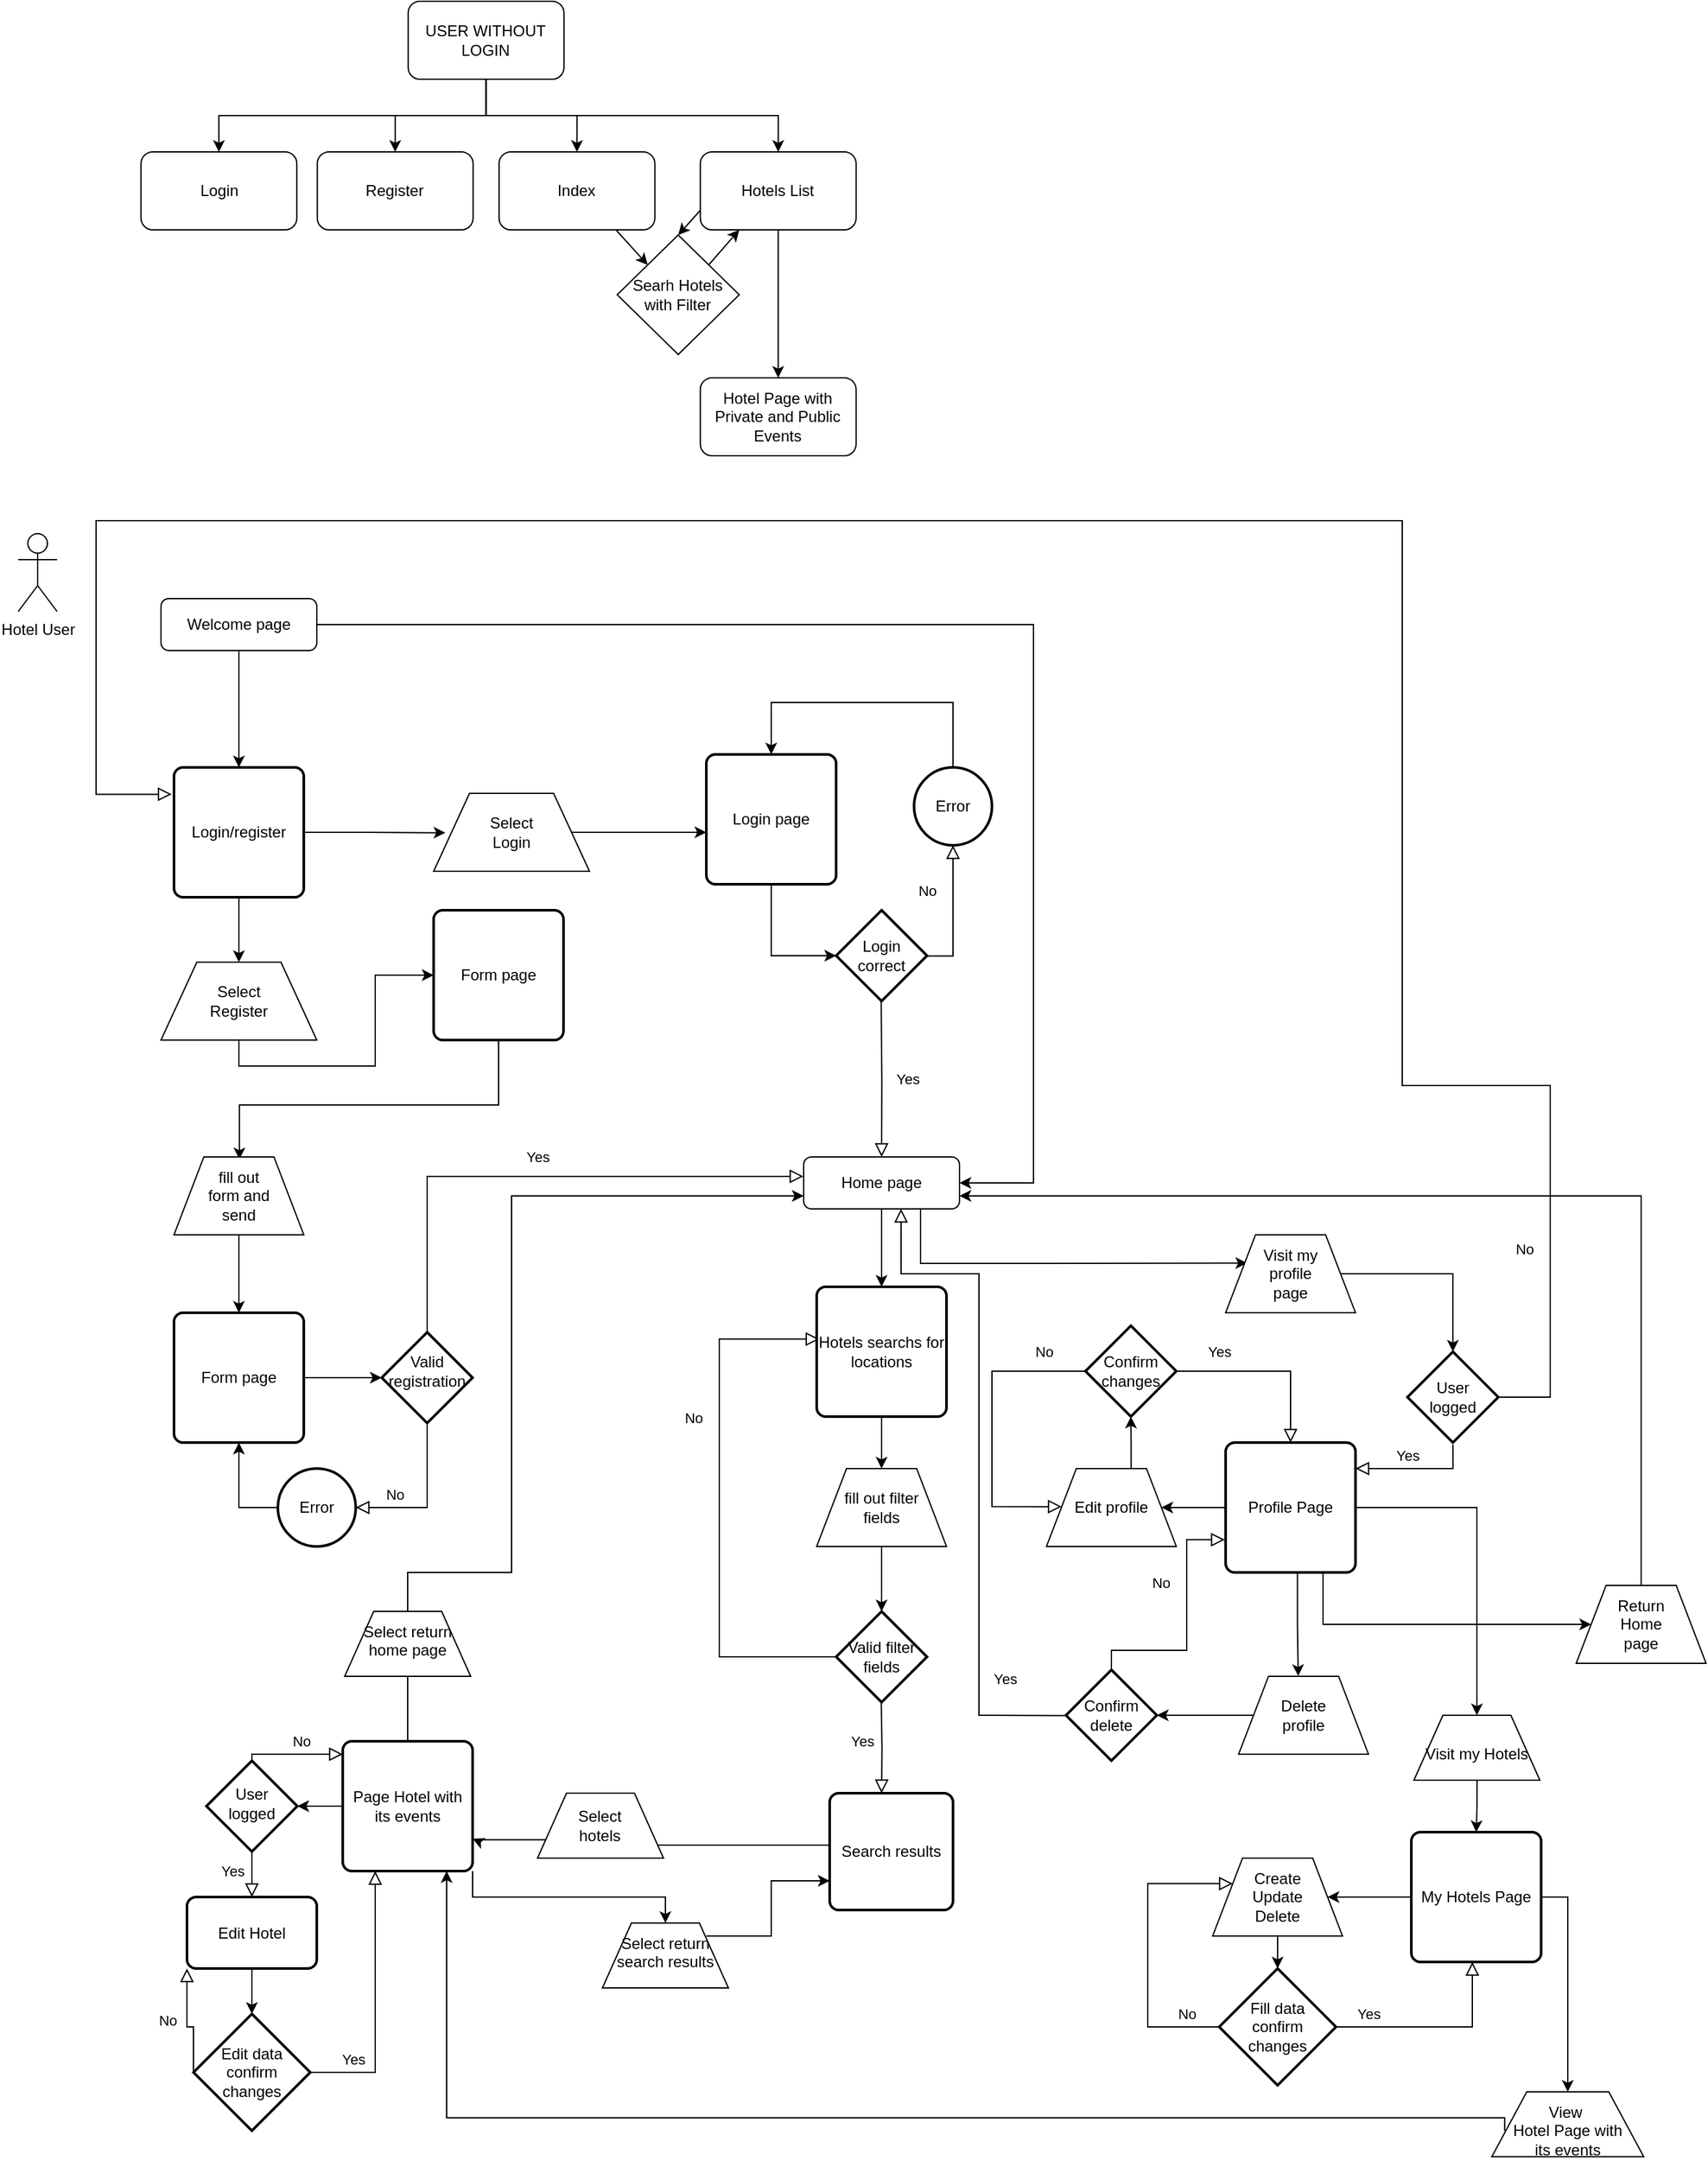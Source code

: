 <mxfile version="22.1.3" type="github">
  <diagram id="C5RBs43oDa-KdzZeNtuy" name="Page-1">
    <mxGraphModel dx="3000" dy="2809" grid="1" gridSize="10" guides="1" tooltips="1" connect="1" arrows="1" fold="1" page="1" pageScale="1" pageWidth="827" pageHeight="1169" math="0" shadow="0">
      <root>
        <mxCell id="WIyWlLk6GJQsqaUBKTNV-0" />
        <mxCell id="WIyWlLk6GJQsqaUBKTNV-1" parent="WIyWlLk6GJQsqaUBKTNV-0" />
        <mxCell id="FIhfvnTf2BQYqZ3gfZuZ-0" value="Hotel User" style="shape=umlActor;verticalLabelPosition=bottom;verticalAlign=top;html=1;outlineConnect=0;" parent="WIyWlLk6GJQsqaUBKTNV-1" vertex="1">
          <mxGeometry x="20" y="10" width="30" height="60" as="geometry" />
        </mxCell>
        <mxCell id="FIhfvnTf2BQYqZ3gfZuZ-1" style="edgeStyle=orthogonalEdgeStyle;rounded=0;orthogonalLoop=1;jettySize=auto;html=1;exitX=0.5;exitY=1;exitDx=0;exitDy=0;" parent="WIyWlLk6GJQsqaUBKTNV-1" source="FIhfvnTf2BQYqZ3gfZuZ-2" target="FIhfvnTf2BQYqZ3gfZuZ-8" edge="1">
          <mxGeometry relative="1" as="geometry" />
        </mxCell>
        <mxCell id="FIhfvnTf2BQYqZ3gfZuZ-2" value="Welcome page" style="rounded=1;whiteSpace=wrap;html=1;fontSize=12;glass=0;strokeWidth=1;shadow=0;" parent="WIyWlLk6GJQsqaUBKTNV-1" vertex="1">
          <mxGeometry x="130" y="60" width="120" height="40" as="geometry" />
        </mxCell>
        <mxCell id="FIhfvnTf2BQYqZ3gfZuZ-3" value="Yes" style="rounded=0;html=1;jettySize=auto;orthogonalLoop=1;fontSize=11;endArrow=block;endFill=0;endSize=8;strokeWidth=1;shadow=0;labelBackgroundColor=none;edgeStyle=orthogonalEdgeStyle;" parent="WIyWlLk6GJQsqaUBKTNV-1" edge="1">
          <mxGeometry x="-0.152" y="-15" relative="1" as="geometry">
            <mxPoint as="offset" />
            <mxPoint x="684.75" y="910" as="sourcePoint" />
            <mxPoint x="685" y="980" as="targetPoint" />
          </mxGeometry>
        </mxCell>
        <mxCell id="FIhfvnTf2BQYqZ3gfZuZ-4" value="No" style="rounded=0;html=1;jettySize=auto;orthogonalLoop=1;fontSize=11;endArrow=block;endFill=0;endSize=8;strokeWidth=1;shadow=0;labelBackgroundColor=none;edgeStyle=orthogonalEdgeStyle;entryX=0.021;entryY=0.403;entryDx=0;entryDy=0;entryPerimeter=0;exitX=0;exitY=0.5;exitDx=0;exitDy=0;exitPerimeter=0;" parent="WIyWlLk6GJQsqaUBKTNV-1" source="FIhfvnTf2BQYqZ3gfZuZ-41" target="FIhfvnTf2BQYqZ3gfZuZ-38" edge="1">
          <mxGeometry x="0.333" y="20" relative="1" as="geometry">
            <mxPoint as="offset" />
            <mxPoint x="650" y="870" as="sourcePoint" />
            <mxPoint x="650" y="980" as="targetPoint" />
            <Array as="points">
              <mxPoint x="560" y="875" />
              <mxPoint x="560" y="630" />
            </Array>
          </mxGeometry>
        </mxCell>
        <mxCell id="FIhfvnTf2BQYqZ3gfZuZ-5" style="edgeStyle=orthogonalEdgeStyle;rounded=0;orthogonalLoop=1;jettySize=auto;html=1;exitX=0.5;exitY=1;exitDx=0;exitDy=0;entryX=0.5;entryY=0;entryDx=0;entryDy=0;" parent="WIyWlLk6GJQsqaUBKTNV-1" source="FIhfvnTf2BQYqZ3gfZuZ-6" target="FIhfvnTf2BQYqZ3gfZuZ-38" edge="1">
          <mxGeometry relative="1" as="geometry" />
        </mxCell>
        <mxCell id="FIhfvnTf2BQYqZ3gfZuZ-73" style="edgeStyle=orthogonalEdgeStyle;rounded=0;orthogonalLoop=1;jettySize=auto;html=1;exitX=0.75;exitY=1;exitDx=0;exitDy=0;entryX=0.834;entryY=0.362;entryDx=0;entryDy=0;entryPerimeter=0;" parent="WIyWlLk6GJQsqaUBKTNV-1" source="FIhfvnTf2BQYqZ3gfZuZ-6" target="FIhfvnTf2BQYqZ3gfZuZ-72" edge="1">
          <mxGeometry relative="1" as="geometry">
            <Array as="points">
              <mxPoint x="715" y="572" />
              <mxPoint x="811" y="572" />
            </Array>
          </mxGeometry>
        </mxCell>
        <mxCell id="FIhfvnTf2BQYqZ3gfZuZ-6" value="Home page" style="rounded=1;whiteSpace=wrap;html=1;fontSize=12;glass=0;strokeWidth=1;shadow=0;" parent="WIyWlLk6GJQsqaUBKTNV-1" vertex="1">
          <mxGeometry x="625" y="490" width="120" height="40" as="geometry" />
        </mxCell>
        <mxCell id="FIhfvnTf2BQYqZ3gfZuZ-7" style="edgeStyle=orthogonalEdgeStyle;rounded=0;orthogonalLoop=1;jettySize=auto;html=1;exitX=0.5;exitY=1;exitDx=0;exitDy=0;entryX=0.5;entryY=1;entryDx=0;entryDy=0;" parent="WIyWlLk6GJQsqaUBKTNV-1" source="FIhfvnTf2BQYqZ3gfZuZ-8" target="FIhfvnTf2BQYqZ3gfZuZ-21" edge="1">
          <mxGeometry relative="1" as="geometry" />
        </mxCell>
        <mxCell id="FIhfvnTf2BQYqZ3gfZuZ-8" value="Login/register" style="rounded=1;whiteSpace=wrap;html=1;absoluteArcSize=1;arcSize=14;strokeWidth=2;" parent="WIyWlLk6GJQsqaUBKTNV-1" vertex="1">
          <mxGeometry x="140" y="190" width="100" height="100" as="geometry" />
        </mxCell>
        <mxCell id="FIhfvnTf2BQYqZ3gfZuZ-9" value="" style="verticalLabelPosition=middle;verticalAlign=middle;html=1;shape=trapezoid;perimeter=trapezoidPerimeter;whiteSpace=wrap;size=0.23;arcSize=10;flipV=1;labelPosition=center;align=center;rotation=-180;" parent="WIyWlLk6GJQsqaUBKTNV-1" vertex="1">
          <mxGeometry x="340" y="210" width="120" height="60" as="geometry" />
        </mxCell>
        <mxCell id="FIhfvnTf2BQYqZ3gfZuZ-10" value="Select Login" style="text;html=1;strokeColor=none;fillColor=none;align=center;verticalAlign=middle;whiteSpace=wrap;rounded=0;" parent="WIyWlLk6GJQsqaUBKTNV-1" vertex="1">
          <mxGeometry x="150" y="345" width="60" height="30" as="geometry" />
        </mxCell>
        <mxCell id="FIhfvnTf2BQYqZ3gfZuZ-11" style="edgeStyle=orthogonalEdgeStyle;rounded=0;orthogonalLoop=1;jettySize=auto;html=1;exitX=1;exitY=0.5;exitDx=0;exitDy=0;entryX=0.925;entryY=0.506;entryDx=0;entryDy=0;entryPerimeter=0;" parent="WIyWlLk6GJQsqaUBKTNV-1" source="FIhfvnTf2BQYqZ3gfZuZ-8" target="FIhfvnTf2BQYqZ3gfZuZ-9" edge="1">
          <mxGeometry relative="1" as="geometry" />
        </mxCell>
        <mxCell id="FIhfvnTf2BQYqZ3gfZuZ-12" style="edgeStyle=orthogonalEdgeStyle;rounded=0;orthogonalLoop=1;jettySize=auto;html=1;exitX=0.5;exitY=1;exitDx=0;exitDy=0;entryX=0;entryY=0.5;entryDx=0;entryDy=0;entryPerimeter=0;" parent="WIyWlLk6GJQsqaUBKTNV-1" source="FIhfvnTf2BQYqZ3gfZuZ-13" target="FIhfvnTf2BQYqZ3gfZuZ-15" edge="1">
          <mxGeometry relative="1" as="geometry">
            <mxPoint x="600.333" y="340" as="targetPoint" />
          </mxGeometry>
        </mxCell>
        <mxCell id="FIhfvnTf2BQYqZ3gfZuZ-13" value="Login page" style="rounded=1;whiteSpace=wrap;html=1;absoluteArcSize=1;arcSize=14;strokeWidth=2;" parent="WIyWlLk6GJQsqaUBKTNV-1" vertex="1">
          <mxGeometry x="550" y="180" width="100" height="100" as="geometry" />
        </mxCell>
        <mxCell id="FIhfvnTf2BQYqZ3gfZuZ-14" style="edgeStyle=orthogonalEdgeStyle;rounded=0;orthogonalLoop=1;jettySize=auto;html=1;exitX=0;exitY=0.5;exitDx=0;exitDy=0;entryX=0;entryY=0.6;entryDx=0;entryDy=0;entryPerimeter=0;" parent="WIyWlLk6GJQsqaUBKTNV-1" source="FIhfvnTf2BQYqZ3gfZuZ-9" target="FIhfvnTf2BQYqZ3gfZuZ-13" edge="1">
          <mxGeometry relative="1" as="geometry">
            <mxPoint x="500" y="240" as="targetPoint" />
          </mxGeometry>
        </mxCell>
        <mxCell id="FIhfvnTf2BQYqZ3gfZuZ-15" value="Login correct" style="strokeWidth=2;html=1;shape=mxgraph.flowchart.decision;whiteSpace=wrap;" parent="WIyWlLk6GJQsqaUBKTNV-1" vertex="1">
          <mxGeometry x="650" y="300" width="70" height="70" as="geometry" />
        </mxCell>
        <mxCell id="FIhfvnTf2BQYqZ3gfZuZ-16" style="edgeStyle=orthogonalEdgeStyle;rounded=0;orthogonalLoop=1;jettySize=auto;html=1;exitX=0.5;exitY=0;exitDx=0;exitDy=0;exitPerimeter=0;entryX=0.5;entryY=0;entryDx=0;entryDy=0;" parent="WIyWlLk6GJQsqaUBKTNV-1" source="FIhfvnTf2BQYqZ3gfZuZ-17" target="FIhfvnTf2BQYqZ3gfZuZ-13" edge="1">
          <mxGeometry relative="1" as="geometry">
            <Array as="points">
              <mxPoint x="740" y="140" />
              <mxPoint x="600" y="140" />
            </Array>
          </mxGeometry>
        </mxCell>
        <mxCell id="FIhfvnTf2BQYqZ3gfZuZ-17" value="Error" style="strokeWidth=2;html=1;shape=mxgraph.flowchart.start_2;whiteSpace=wrap;" parent="WIyWlLk6GJQsqaUBKTNV-1" vertex="1">
          <mxGeometry x="710" y="190" width="60" height="60" as="geometry" />
        </mxCell>
        <mxCell id="FIhfvnTf2BQYqZ3gfZuZ-18" value="Yes" style="rounded=0;html=1;jettySize=auto;orthogonalLoop=1;fontSize=11;endArrow=block;endFill=0;endSize=8;strokeWidth=1;shadow=0;labelBackgroundColor=none;edgeStyle=orthogonalEdgeStyle;" parent="WIyWlLk6GJQsqaUBKTNV-1" target="FIhfvnTf2BQYqZ3gfZuZ-6" edge="1">
          <mxGeometry y="20" relative="1" as="geometry">
            <mxPoint as="offset" />
            <mxPoint x="684.67" y="370" as="sourcePoint" />
            <mxPoint x="684.67" y="510" as="targetPoint" />
          </mxGeometry>
        </mxCell>
        <mxCell id="FIhfvnTf2BQYqZ3gfZuZ-19" value="No" style="rounded=0;html=1;jettySize=auto;orthogonalLoop=1;fontSize=11;endArrow=block;endFill=0;endSize=8;strokeWidth=1;shadow=0;labelBackgroundColor=none;edgeStyle=orthogonalEdgeStyle;entryX=0.5;entryY=1;entryDx=0;entryDy=0;entryPerimeter=0;exitX=0.986;exitY=0.504;exitDx=0;exitDy=0;exitPerimeter=0;" parent="WIyWlLk6GJQsqaUBKTNV-1" source="FIhfvnTf2BQYqZ3gfZuZ-15" target="FIhfvnTf2BQYqZ3gfZuZ-17" edge="1">
          <mxGeometry x="0.333" y="20" relative="1" as="geometry">
            <mxPoint as="offset" />
            <mxPoint x="720" y="340" as="sourcePoint" />
            <mxPoint x="720" y="450" as="targetPoint" />
            <Array as="points">
              <mxPoint x="740" y="335" />
            </Array>
          </mxGeometry>
        </mxCell>
        <mxCell id="FIhfvnTf2BQYqZ3gfZuZ-20" style="edgeStyle=orthogonalEdgeStyle;rounded=0;orthogonalLoop=1;jettySize=auto;html=1;exitX=0.5;exitY=0;exitDx=0;exitDy=0;" parent="WIyWlLk6GJQsqaUBKTNV-1" source="FIhfvnTf2BQYqZ3gfZuZ-21" target="FIhfvnTf2BQYqZ3gfZuZ-25" edge="1">
          <mxGeometry relative="1" as="geometry" />
        </mxCell>
        <mxCell id="FIhfvnTf2BQYqZ3gfZuZ-21" value="" style="verticalLabelPosition=middle;verticalAlign=middle;html=1;shape=trapezoid;perimeter=trapezoidPerimeter;whiteSpace=wrap;size=0.23;arcSize=10;flipV=1;labelPosition=center;align=center;rotation=-180;" parent="WIyWlLk6GJQsqaUBKTNV-1" vertex="1">
          <mxGeometry x="130" y="340" width="120" height="60" as="geometry" />
        </mxCell>
        <mxCell id="FIhfvnTf2BQYqZ3gfZuZ-22" value="Select Login" style="text;html=1;strokeColor=none;fillColor=none;align=center;verticalAlign=middle;whiteSpace=wrap;rounded=0;" parent="WIyWlLk6GJQsqaUBKTNV-1" vertex="1">
          <mxGeometry x="370" y="225" width="60" height="30" as="geometry" />
        </mxCell>
        <mxCell id="FIhfvnTf2BQYqZ3gfZuZ-23" value="Select Register" style="text;html=1;strokeColor=none;fillColor=none;align=center;verticalAlign=middle;whiteSpace=wrap;rounded=0;" parent="WIyWlLk6GJQsqaUBKTNV-1" vertex="1">
          <mxGeometry x="160" y="355" width="60" height="30" as="geometry" />
        </mxCell>
        <mxCell id="FIhfvnTf2BQYqZ3gfZuZ-24" style="edgeStyle=orthogonalEdgeStyle;rounded=0;orthogonalLoop=1;jettySize=auto;html=1;exitX=0.5;exitY=1;exitDx=0;exitDy=0;entryX=0.496;entryY=0.031;entryDx=0;entryDy=0;entryPerimeter=0;" parent="WIyWlLk6GJQsqaUBKTNV-1" source="FIhfvnTf2BQYqZ3gfZuZ-25" target="FIhfvnTf2BQYqZ3gfZuZ-27" edge="1">
          <mxGeometry relative="1" as="geometry">
            <Array as="points">
              <mxPoint x="390" y="450" />
              <mxPoint x="190" y="450" />
            </Array>
          </mxGeometry>
        </mxCell>
        <mxCell id="FIhfvnTf2BQYqZ3gfZuZ-25" value="Form page" style="rounded=1;whiteSpace=wrap;html=1;absoluteArcSize=1;arcSize=14;strokeWidth=2;" parent="WIyWlLk6GJQsqaUBKTNV-1" vertex="1">
          <mxGeometry x="340" y="300" width="100" height="100" as="geometry" />
        </mxCell>
        <mxCell id="FIhfvnTf2BQYqZ3gfZuZ-26" style="edgeStyle=orthogonalEdgeStyle;rounded=0;orthogonalLoop=1;jettySize=auto;html=1;exitX=0.5;exitY=0;exitDx=0;exitDy=0;" parent="WIyWlLk6GJQsqaUBKTNV-1" source="FIhfvnTf2BQYqZ3gfZuZ-27" target="FIhfvnTf2BQYqZ3gfZuZ-29" edge="1">
          <mxGeometry relative="1" as="geometry" />
        </mxCell>
        <mxCell id="FIhfvnTf2BQYqZ3gfZuZ-27" value="" style="verticalLabelPosition=middle;verticalAlign=middle;html=1;shape=trapezoid;perimeter=trapezoidPerimeter;whiteSpace=wrap;size=0.23;arcSize=10;flipV=1;labelPosition=center;align=center;rotation=-180;" parent="WIyWlLk6GJQsqaUBKTNV-1" vertex="1">
          <mxGeometry x="140" y="490" width="100" height="60" as="geometry" />
        </mxCell>
        <mxCell id="FIhfvnTf2BQYqZ3gfZuZ-28" value="fill out form and send" style="text;html=1;strokeColor=none;fillColor=none;align=center;verticalAlign=middle;whiteSpace=wrap;rounded=0;" parent="WIyWlLk6GJQsqaUBKTNV-1" vertex="1">
          <mxGeometry x="160" y="505" width="60" height="30" as="geometry" />
        </mxCell>
        <mxCell id="FIhfvnTf2BQYqZ3gfZuZ-29" value="Form page" style="rounded=1;whiteSpace=wrap;html=1;absoluteArcSize=1;arcSize=14;strokeWidth=2;" parent="WIyWlLk6GJQsqaUBKTNV-1" vertex="1">
          <mxGeometry x="140" y="610" width="100" height="100" as="geometry" />
        </mxCell>
        <mxCell id="FIhfvnTf2BQYqZ3gfZuZ-30" value="" style="strokeWidth=2;html=1;shape=mxgraph.flowchart.decision;whiteSpace=wrap;" parent="WIyWlLk6GJQsqaUBKTNV-1" vertex="1">
          <mxGeometry x="300" y="625" width="70" height="70" as="geometry" />
        </mxCell>
        <mxCell id="FIhfvnTf2BQYqZ3gfZuZ-31" value="Valid registration" style="text;html=1;strokeColor=none;fillColor=none;align=center;verticalAlign=middle;whiteSpace=wrap;rounded=0;" parent="WIyWlLk6GJQsqaUBKTNV-1" vertex="1">
          <mxGeometry x="305" y="640" width="60" height="30" as="geometry" />
        </mxCell>
        <mxCell id="FIhfvnTf2BQYqZ3gfZuZ-32" value="Yes" style="rounded=0;html=1;jettySize=auto;orthogonalLoop=1;fontSize=11;endArrow=block;endFill=0;endSize=8;strokeWidth=1;shadow=0;labelBackgroundColor=none;edgeStyle=orthogonalEdgeStyle;exitX=0.5;exitY=0;exitDx=0;exitDy=0;exitPerimeter=0;entryX=-0.002;entryY=0.374;entryDx=0;entryDy=0;entryPerimeter=0;" parent="WIyWlLk6GJQsqaUBKTNV-1" source="FIhfvnTf2BQYqZ3gfZuZ-30" target="FIhfvnTf2BQYqZ3gfZuZ-6" edge="1">
          <mxGeometry x="0.0" y="15" relative="1" as="geometry">
            <mxPoint as="offset" />
            <mxPoint x="340.03" y="614.99" as="sourcePoint" />
            <mxPoint x="340.0" y="705.014" as="targetPoint" />
          </mxGeometry>
        </mxCell>
        <mxCell id="FIhfvnTf2BQYqZ3gfZuZ-33" style="edgeStyle=orthogonalEdgeStyle;rounded=0;orthogonalLoop=1;jettySize=auto;html=1;exitX=1;exitY=0.5;exitDx=0;exitDy=0;entryX=0;entryY=0.5;entryDx=0;entryDy=0;entryPerimeter=0;" parent="WIyWlLk6GJQsqaUBKTNV-1" source="FIhfvnTf2BQYqZ3gfZuZ-29" target="FIhfvnTf2BQYqZ3gfZuZ-30" edge="1">
          <mxGeometry relative="1" as="geometry" />
        </mxCell>
        <mxCell id="FIhfvnTf2BQYqZ3gfZuZ-34" style="edgeStyle=orthogonalEdgeStyle;rounded=0;orthogonalLoop=1;jettySize=auto;html=1;exitX=0;exitY=0.5;exitDx=0;exitDy=0;exitPerimeter=0;entryX=0.5;entryY=1;entryDx=0;entryDy=0;" parent="WIyWlLk6GJQsqaUBKTNV-1" source="FIhfvnTf2BQYqZ3gfZuZ-35" target="FIhfvnTf2BQYqZ3gfZuZ-29" edge="1">
          <mxGeometry relative="1" as="geometry" />
        </mxCell>
        <mxCell id="FIhfvnTf2BQYqZ3gfZuZ-35" value="Error" style="strokeWidth=2;html=1;shape=mxgraph.flowchart.start_2;whiteSpace=wrap;" parent="WIyWlLk6GJQsqaUBKTNV-1" vertex="1">
          <mxGeometry x="220" y="730" width="60" height="60" as="geometry" />
        </mxCell>
        <mxCell id="FIhfvnTf2BQYqZ3gfZuZ-36" value="No" style="rounded=0;html=1;jettySize=auto;orthogonalLoop=1;fontSize=11;endArrow=block;endFill=0;endSize=8;strokeWidth=1;shadow=0;labelBackgroundColor=none;edgeStyle=orthogonalEdgeStyle;entryX=1;entryY=0.5;entryDx=0;entryDy=0;entryPerimeter=0;exitX=0.5;exitY=1;exitDx=0;exitDy=0;exitPerimeter=0;" parent="WIyWlLk6GJQsqaUBKTNV-1" source="FIhfvnTf2BQYqZ3gfZuZ-30" target="FIhfvnTf2BQYqZ3gfZuZ-35" edge="1">
          <mxGeometry x="0.5" y="-10" relative="1" as="geometry">
            <mxPoint as="offset" />
            <mxPoint x="334.77" y="835" as="sourcePoint" />
            <mxPoint x="334.77" y="945" as="targetPoint" />
            <Array as="points">
              <mxPoint x="335" y="760" />
              <mxPoint x="300" y="760" />
            </Array>
          </mxGeometry>
        </mxCell>
        <mxCell id="FIhfvnTf2BQYqZ3gfZuZ-37" style="edgeStyle=orthogonalEdgeStyle;rounded=0;orthogonalLoop=1;jettySize=auto;html=1;exitX=0.5;exitY=1;exitDx=0;exitDy=0;entryX=0.5;entryY=1;entryDx=0;entryDy=0;" parent="WIyWlLk6GJQsqaUBKTNV-1" source="FIhfvnTf2BQYqZ3gfZuZ-38" target="FIhfvnTf2BQYqZ3gfZuZ-39" edge="1">
          <mxGeometry relative="1" as="geometry" />
        </mxCell>
        <mxCell id="FIhfvnTf2BQYqZ3gfZuZ-38" value="Hotels searchs for locations" style="rounded=1;whiteSpace=wrap;html=1;absoluteArcSize=1;arcSize=14;strokeWidth=2;" parent="WIyWlLk6GJQsqaUBKTNV-1" vertex="1">
          <mxGeometry x="635" y="590" width="100" height="100" as="geometry" />
        </mxCell>
        <mxCell id="FIhfvnTf2BQYqZ3gfZuZ-39" value="" style="verticalLabelPosition=middle;verticalAlign=middle;html=1;shape=trapezoid;perimeter=trapezoidPerimeter;whiteSpace=wrap;size=0.23;arcSize=10;flipV=1;labelPosition=center;align=center;rotation=-180;" parent="WIyWlLk6GJQsqaUBKTNV-1" vertex="1">
          <mxGeometry x="635" y="730" width="100" height="60" as="geometry" />
        </mxCell>
        <mxCell id="FIhfvnTf2BQYqZ3gfZuZ-40" value="fill out filter fields" style="text;html=1;strokeColor=none;fillColor=none;align=center;verticalAlign=middle;whiteSpace=wrap;rounded=0;" parent="WIyWlLk6GJQsqaUBKTNV-1" vertex="1">
          <mxGeometry x="655" y="745" width="60" height="30" as="geometry" />
        </mxCell>
        <mxCell id="FIhfvnTf2BQYqZ3gfZuZ-41" value="Valid filter fields" style="strokeWidth=2;html=1;shape=mxgraph.flowchart.decision;whiteSpace=wrap;" parent="WIyWlLk6GJQsqaUBKTNV-1" vertex="1">
          <mxGeometry x="650" y="840" width="70" height="70" as="geometry" />
        </mxCell>
        <mxCell id="FIhfvnTf2BQYqZ3gfZuZ-42" style="edgeStyle=orthogonalEdgeStyle;rounded=0;orthogonalLoop=1;jettySize=auto;html=1;exitX=0.5;exitY=0;exitDx=0;exitDy=0;entryX=0.5;entryY=0;entryDx=0;entryDy=0;entryPerimeter=0;" parent="WIyWlLk6GJQsqaUBKTNV-1" source="FIhfvnTf2BQYqZ3gfZuZ-39" target="FIhfvnTf2BQYqZ3gfZuZ-41" edge="1">
          <mxGeometry relative="1" as="geometry" />
        </mxCell>
        <mxCell id="FIhfvnTf2BQYqZ3gfZuZ-43" style="edgeStyle=orthogonalEdgeStyle;rounded=0;orthogonalLoop=1;jettySize=auto;html=1;exitX=0;exitY=0.5;exitDx=0;exitDy=0;entryX=0.143;entryY=0.405;entryDx=0;entryDy=0;entryPerimeter=0;" parent="WIyWlLk6GJQsqaUBKTNV-1" source="FIhfvnTf2BQYqZ3gfZuZ-44" target="FIhfvnTf2BQYqZ3gfZuZ-53" edge="1">
          <mxGeometry relative="1" as="geometry">
            <Array as="points">
              <mxPoint x="645" y="1020" />
            </Array>
          </mxGeometry>
        </mxCell>
        <mxCell id="FIhfvnTf2BQYqZ3gfZuZ-44" value="Search results" style="rounded=1;whiteSpace=wrap;html=1;absoluteArcSize=1;arcSize=14;strokeWidth=2;" parent="WIyWlLk6GJQsqaUBKTNV-1" vertex="1">
          <mxGeometry x="645" y="980" width="95" height="90" as="geometry" />
        </mxCell>
        <mxCell id="FIhfvnTf2BQYqZ3gfZuZ-50" style="edgeStyle=orthogonalEdgeStyle;rounded=0;orthogonalLoop=1;jettySize=auto;html=1;exitX=0.5;exitY=0;exitDx=0;exitDy=0;entryX=0;entryY=0.75;entryDx=0;entryDy=0;" parent="WIyWlLk6GJQsqaUBKTNV-1" source="FIhfvnTf2BQYqZ3gfZuZ-51" target="FIhfvnTf2BQYqZ3gfZuZ-6" edge="1">
          <mxGeometry relative="1" as="geometry">
            <Array as="points">
              <mxPoint x="320" y="810" />
              <mxPoint x="400" y="810" />
              <mxPoint x="400" y="520" />
            </Array>
          </mxGeometry>
        </mxCell>
        <mxCell id="peFO1UqC1hC2nllYaE9e-25" style="edgeStyle=orthogonalEdgeStyle;rounded=0;orthogonalLoop=1;jettySize=auto;html=1;exitX=1;exitY=1;exitDx=0;exitDy=0;entryX=0.5;entryY=1;entryDx=0;entryDy=0;" edge="1" parent="WIyWlLk6GJQsqaUBKTNV-1" source="FIhfvnTf2BQYqZ3gfZuZ-51" target="FIhfvnTf2BQYqZ3gfZuZ-60">
          <mxGeometry relative="1" as="geometry" />
        </mxCell>
        <mxCell id="FIhfvnTf2BQYqZ3gfZuZ-51" value="Page Hotel with its events" style="rounded=1;whiteSpace=wrap;html=1;absoluteArcSize=1;arcSize=14;strokeWidth=2;" parent="WIyWlLk6GJQsqaUBKTNV-1" vertex="1">
          <mxGeometry x="270" y="940" width="100" height="100" as="geometry" />
        </mxCell>
        <mxCell id="FIhfvnTf2BQYqZ3gfZuZ-53" value="" style="verticalLabelPosition=middle;verticalAlign=middle;html=1;shape=trapezoid;perimeter=trapezoidPerimeter;whiteSpace=wrap;size=0.23;arcSize=10;flipV=1;labelPosition=center;align=center;rotation=-180;" parent="WIyWlLk6GJQsqaUBKTNV-1" vertex="1">
          <mxGeometry x="420" y="980" width="97" height="50" as="geometry" />
        </mxCell>
        <mxCell id="FIhfvnTf2BQYqZ3gfZuZ-54" value="Select hotels" style="text;html=1;strokeColor=none;fillColor=none;align=center;verticalAlign=middle;whiteSpace=wrap;rounded=0;" parent="WIyWlLk6GJQsqaUBKTNV-1" vertex="1">
          <mxGeometry x="437.5" y="990" width="60" height="30" as="geometry" />
        </mxCell>
        <mxCell id="FIhfvnTf2BQYqZ3gfZuZ-55" style="edgeStyle=orthogonalEdgeStyle;rounded=0;orthogonalLoop=1;jettySize=auto;html=1;entryX=1;entryY=0.75;entryDx=0;entryDy=0;exitX=1;exitY=0.25;exitDx=0;exitDy=0;" parent="WIyWlLk6GJQsqaUBKTNV-1" source="FIhfvnTf2BQYqZ3gfZuZ-53" target="FIhfvnTf2BQYqZ3gfZuZ-51" edge="1">
          <mxGeometry relative="1" as="geometry">
            <Array as="points">
              <mxPoint x="372" y="1016" />
            </Array>
            <mxPoint x="372" y="1050" as="sourcePoint" />
            <mxPoint x="287" y="1015" as="targetPoint" />
          </mxGeometry>
        </mxCell>
        <mxCell id="FIhfvnTf2BQYqZ3gfZuZ-58" value="" style="verticalLabelPosition=middle;verticalAlign=middle;html=1;shape=trapezoid;perimeter=trapezoidPerimeter;whiteSpace=wrap;size=0.23;arcSize=10;flipV=1;labelPosition=center;align=center;rotation=-180;" parent="WIyWlLk6GJQsqaUBKTNV-1" vertex="1">
          <mxGeometry x="271.5" y="840" width="97" height="50" as="geometry" />
        </mxCell>
        <mxCell id="FIhfvnTf2BQYqZ3gfZuZ-59" value="&lt;div&gt;Select return home page&lt;/div&gt;&lt;div&gt;&lt;br&gt;&lt;/div&gt;" style="text;html=1;strokeColor=none;fillColor=none;align=center;verticalAlign=middle;whiteSpace=wrap;rounded=0;" parent="WIyWlLk6GJQsqaUBKTNV-1" vertex="1">
          <mxGeometry x="284.25" y="850" width="71.5" height="40" as="geometry" />
        </mxCell>
        <mxCell id="FIhfvnTf2BQYqZ3gfZuZ-60" value="" style="verticalLabelPosition=middle;verticalAlign=middle;html=1;shape=trapezoid;perimeter=trapezoidPerimeter;whiteSpace=wrap;size=0.23;arcSize=10;flipV=1;labelPosition=center;align=center;rotation=-180;" parent="WIyWlLk6GJQsqaUBKTNV-1" vertex="1">
          <mxGeometry x="470" y="1080" width="97" height="50" as="geometry" />
        </mxCell>
        <mxCell id="FIhfvnTf2BQYqZ3gfZuZ-61" value="&lt;div&gt;Select return search results&lt;br&gt;&lt;/div&gt;&lt;div&gt;&lt;br&gt;&lt;/div&gt;" style="text;html=1;strokeColor=none;fillColor=none;align=center;verticalAlign=middle;whiteSpace=wrap;rounded=0;" parent="WIyWlLk6GJQsqaUBKTNV-1" vertex="1">
          <mxGeometry x="470" y="1090" width="97.25" height="40" as="geometry" />
        </mxCell>
        <mxCell id="FIhfvnTf2BQYqZ3gfZuZ-66" style="edgeStyle=orthogonalEdgeStyle;rounded=0;orthogonalLoop=1;jettySize=auto;html=1;entryX=1;entryY=0.5;entryDx=0;entryDy=0;exitX=1;exitY=0.5;exitDx=0;exitDy=0;" parent="WIyWlLk6GJQsqaUBKTNV-1" source="FIhfvnTf2BQYqZ3gfZuZ-2" target="FIhfvnTf2BQYqZ3gfZuZ-6" edge="1">
          <mxGeometry relative="1" as="geometry">
            <mxPoint x="305" y="80" as="sourcePoint" />
            <mxPoint x="802.52" y="514.56" as="targetPoint" />
            <Array as="points">
              <mxPoint x="802" y="80" />
              <mxPoint x="802" y="510" />
            </Array>
          </mxGeometry>
        </mxCell>
        <mxCell id="FIhfvnTf2BQYqZ3gfZuZ-67" value="No" style="rounded=0;html=1;jettySize=auto;orthogonalLoop=1;fontSize=11;endArrow=block;endFill=0;endSize=8;strokeWidth=1;shadow=0;labelBackgroundColor=none;edgeStyle=orthogonalEdgeStyle;exitX=0.5;exitY=0;exitDx=0;exitDy=0;exitPerimeter=0;" parent="WIyWlLk6GJQsqaUBKTNV-1" source="peFO1UqC1hC2nllYaE9e-20" edge="1">
          <mxGeometry x="0.143" y="10" relative="1" as="geometry">
            <mxPoint as="offset" />
            <mxPoint x="200" y="950" as="sourcePoint" />
            <mxPoint x="270" y="950" as="targetPoint" />
            <Array as="points">
              <mxPoint x="200" y="950" />
            </Array>
          </mxGeometry>
        </mxCell>
        <mxCell id="FIhfvnTf2BQYqZ3gfZuZ-69" value="" style="strokeWidth=2;html=1;shape=mxgraph.flowchart.decision;whiteSpace=wrap;" parent="WIyWlLk6GJQsqaUBKTNV-1" vertex="1">
          <mxGeometry x="1090" y="640" width="70" height="70" as="geometry" />
        </mxCell>
        <mxCell id="FIhfvnTf2BQYqZ3gfZuZ-70" value="User logged" style="text;html=1;strokeColor=none;fillColor=none;align=center;verticalAlign=middle;whiteSpace=wrap;rounded=0;" parent="WIyWlLk6GJQsqaUBKTNV-1" vertex="1">
          <mxGeometry x="1095" y="655" width="60" height="40" as="geometry" />
        </mxCell>
        <mxCell id="FIhfvnTf2BQYqZ3gfZuZ-100" style="edgeStyle=orthogonalEdgeStyle;rounded=0;orthogonalLoop=1;jettySize=auto;html=1;exitX=0.75;exitY=1;exitDx=0;exitDy=0;entryX=1;entryY=0.5;entryDx=0;entryDy=0;" parent="WIyWlLk6GJQsqaUBKTNV-1" source="FIhfvnTf2BQYqZ3gfZuZ-71" target="FIhfvnTf2BQYqZ3gfZuZ-97" edge="1">
          <mxGeometry relative="1" as="geometry">
            <Array as="points">
              <mxPoint x="1025" y="850" />
              <mxPoint x="1070" y="850" />
              <mxPoint x="1070" y="850" />
            </Array>
          </mxGeometry>
        </mxCell>
        <mxCell id="peFO1UqC1hC2nllYaE9e-4" style="edgeStyle=orthogonalEdgeStyle;rounded=0;orthogonalLoop=1;jettySize=auto;html=1;exitX=1;exitY=0.5;exitDx=0;exitDy=0;entryX=0.5;entryY=1;entryDx=0;entryDy=0;" edge="1" parent="WIyWlLk6GJQsqaUBKTNV-1" source="FIhfvnTf2BQYqZ3gfZuZ-71" target="peFO1UqC1hC2nllYaE9e-1">
          <mxGeometry relative="1" as="geometry">
            <mxPoint x="1170" y="750" as="targetPoint" />
          </mxGeometry>
        </mxCell>
        <mxCell id="FIhfvnTf2BQYqZ3gfZuZ-71" value="&lt;div&gt;Profile Page&lt;/div&gt;" style="rounded=1;whiteSpace=wrap;html=1;absoluteArcSize=1;arcSize=14;strokeWidth=2;" parent="WIyWlLk6GJQsqaUBKTNV-1" vertex="1">
          <mxGeometry x="950" y="710" width="100" height="100" as="geometry" />
        </mxCell>
        <mxCell id="FIhfvnTf2BQYqZ3gfZuZ-72" value="" style="verticalLabelPosition=middle;verticalAlign=middle;html=1;shape=trapezoid;perimeter=trapezoidPerimeter;whiteSpace=wrap;size=0.23;arcSize=10;flipV=1;labelPosition=center;align=center;rotation=-180;" parent="WIyWlLk6GJQsqaUBKTNV-1" vertex="1">
          <mxGeometry x="950" y="550" width="100" height="60" as="geometry" />
        </mxCell>
        <mxCell id="FIhfvnTf2BQYqZ3gfZuZ-74" value="Visit my profile page" style="text;html=1;strokeColor=none;fillColor=none;align=center;verticalAlign=middle;whiteSpace=wrap;rounded=0;" parent="WIyWlLk6GJQsqaUBKTNV-1" vertex="1">
          <mxGeometry x="970" y="565" width="60" height="30" as="geometry" />
        </mxCell>
        <mxCell id="FIhfvnTf2BQYqZ3gfZuZ-76" style="edgeStyle=orthogonalEdgeStyle;rounded=0;orthogonalLoop=1;jettySize=auto;html=1;entryX=0.5;entryY=0;entryDx=0;entryDy=0;entryPerimeter=0;exitX=0;exitY=0.5;exitDx=0;exitDy=0;" parent="WIyWlLk6GJQsqaUBKTNV-1" source="FIhfvnTf2BQYqZ3gfZuZ-72" target="FIhfvnTf2BQYqZ3gfZuZ-69" edge="1">
          <mxGeometry relative="1" as="geometry">
            <mxPoint x="1040" y="580" as="sourcePoint" />
          </mxGeometry>
        </mxCell>
        <mxCell id="FIhfvnTf2BQYqZ3gfZuZ-77" value="Yes" style="rounded=0;html=1;jettySize=auto;orthogonalLoop=1;fontSize=11;endArrow=block;endFill=0;endSize=8;strokeWidth=1;shadow=0;labelBackgroundColor=none;edgeStyle=orthogonalEdgeStyle;exitX=0.501;exitY=1.022;exitDx=0;exitDy=0;exitPerimeter=0;" parent="WIyWlLk6GJQsqaUBKTNV-1" source="FIhfvnTf2BQYqZ3gfZuZ-69" edge="1">
          <mxGeometry x="0.145" y="-10" relative="1" as="geometry">
            <mxPoint as="offset" />
            <mxPoint x="1130" y="810" as="sourcePoint" />
            <mxPoint x="1050" y="730" as="targetPoint" />
            <Array as="points">
              <mxPoint x="1125" y="730" />
              <mxPoint x="1050" y="730" />
            </Array>
          </mxGeometry>
        </mxCell>
        <mxCell id="FIhfvnTf2BQYqZ3gfZuZ-78" value="No" style="rounded=0;html=1;jettySize=auto;orthogonalLoop=1;fontSize=11;endArrow=block;endFill=0;endSize=8;strokeWidth=1;shadow=0;labelBackgroundColor=none;edgeStyle=orthogonalEdgeStyle;entryX=-0.018;entryY=0.207;entryDx=0;entryDy=0;entryPerimeter=0;exitX=1;exitY=0.5;exitDx=0;exitDy=0;exitPerimeter=0;" parent="WIyWlLk6GJQsqaUBKTNV-1" source="FIhfvnTf2BQYqZ3gfZuZ-69" target="FIhfvnTf2BQYqZ3gfZuZ-8" edge="1">
          <mxGeometry x="-0.853" y="20" relative="1" as="geometry">
            <mxPoint as="offset" />
            <mxPoint x="1096.47" y="465" as="sourcePoint" />
            <mxPoint x="1163.5" y="190" as="targetPoint" />
            <Array as="points">
              <mxPoint x="1200" y="675" />
              <mxPoint x="1200" y="435" />
              <mxPoint x="1086" y="435" />
              <mxPoint x="1086" />
              <mxPoint x="80" />
              <mxPoint x="80" y="211" />
            </Array>
          </mxGeometry>
        </mxCell>
        <mxCell id="FIhfvnTf2BQYqZ3gfZuZ-79" value="" style="strokeWidth=2;html=1;shape=mxgraph.flowchart.decision;whiteSpace=wrap;" parent="WIyWlLk6GJQsqaUBKTNV-1" vertex="1">
          <mxGeometry x="842" y="620" width="70" height="70" as="geometry" />
        </mxCell>
        <mxCell id="FIhfvnTf2BQYqZ3gfZuZ-80" value="Confirm changes" style="text;html=1;strokeColor=none;fillColor=none;align=center;verticalAlign=middle;whiteSpace=wrap;rounded=0;" parent="WIyWlLk6GJQsqaUBKTNV-1" vertex="1">
          <mxGeometry x="847" y="635" width="60" height="40" as="geometry" />
        </mxCell>
        <mxCell id="FIhfvnTf2BQYqZ3gfZuZ-82" value="" style="verticalLabelPosition=middle;verticalAlign=middle;html=1;shape=trapezoid;perimeter=trapezoidPerimeter;whiteSpace=wrap;size=0.23;arcSize=10;flipV=1;labelPosition=center;align=center;rotation=-180;" parent="WIyWlLk6GJQsqaUBKTNV-1" vertex="1">
          <mxGeometry x="812" y="730" width="100" height="60" as="geometry" />
        </mxCell>
        <mxCell id="FIhfvnTf2BQYqZ3gfZuZ-83" value="Edit profile" style="text;html=1;strokeColor=none;fillColor=none;align=center;verticalAlign=middle;whiteSpace=wrap;rounded=0;" parent="WIyWlLk6GJQsqaUBKTNV-1" vertex="1">
          <mxGeometry x="832" y="745" width="60" height="30" as="geometry" />
        </mxCell>
        <mxCell id="FIhfvnTf2BQYqZ3gfZuZ-84" style="edgeStyle=orthogonalEdgeStyle;rounded=0;orthogonalLoop=1;jettySize=auto;html=1;exitX=0;exitY=0.5;exitDx=0;exitDy=0;entryX=0;entryY=0.5;entryDx=0;entryDy=0;" parent="WIyWlLk6GJQsqaUBKTNV-1" source="FIhfvnTf2BQYqZ3gfZuZ-71" target="FIhfvnTf2BQYqZ3gfZuZ-82" edge="1">
          <mxGeometry relative="1" as="geometry" />
        </mxCell>
        <mxCell id="FIhfvnTf2BQYqZ3gfZuZ-85" value="Yes" style="rounded=0;html=1;jettySize=auto;orthogonalLoop=1;fontSize=11;endArrow=block;endFill=0;endSize=8;strokeWidth=1;shadow=0;labelBackgroundColor=none;edgeStyle=orthogonalEdgeStyle;entryX=0.5;entryY=0;entryDx=0;entryDy=0;exitX=1;exitY=0.5;exitDx=0;exitDy=0;exitPerimeter=0;" parent="WIyWlLk6GJQsqaUBKTNV-1" source="FIhfvnTf2BQYqZ3gfZuZ-79" target="FIhfvnTf2BQYqZ3gfZuZ-71" edge="1">
          <mxGeometry x="-0.537" y="15" relative="1" as="geometry">
            <mxPoint as="offset" />
            <mxPoint x="969.98" y="645.98" as="sourcePoint" />
            <mxPoint x="894.98" y="694.98" as="targetPoint" />
            <Array as="points">
              <mxPoint x="1000" y="655" />
            </Array>
          </mxGeometry>
        </mxCell>
        <mxCell id="FIhfvnTf2BQYqZ3gfZuZ-86" value="No" style="rounded=0;html=1;jettySize=auto;orthogonalLoop=1;fontSize=11;endArrow=block;endFill=0;endSize=8;strokeWidth=1;shadow=0;labelBackgroundColor=none;edgeStyle=orthogonalEdgeStyle;entryX=0.883;entryY=0.489;entryDx=0;entryDy=0;entryPerimeter=0;exitX=0.011;exitY=0.473;exitDx=0;exitDy=0;exitPerimeter=0;" parent="WIyWlLk6GJQsqaUBKTNV-1" source="FIhfvnTf2BQYqZ3gfZuZ-79" target="FIhfvnTf2BQYqZ3gfZuZ-82" edge="1">
          <mxGeometry x="-0.702" y="-15" relative="1" as="geometry">
            <mxPoint as="offset" />
            <mxPoint x="825" y="604.97" as="sourcePoint" />
            <mxPoint x="770" y="669.97" as="targetPoint" />
            <Array as="points">
              <mxPoint x="843" y="655" />
              <mxPoint x="770" y="655" />
              <mxPoint x="770" y="759" />
            </Array>
          </mxGeometry>
        </mxCell>
        <mxCell id="FIhfvnTf2BQYqZ3gfZuZ-87" style="edgeStyle=orthogonalEdgeStyle;rounded=0;orthogonalLoop=1;jettySize=auto;html=1;exitX=0.348;exitY=-0.002;exitDx=0;exitDy=0;entryX=0.5;entryY=1;entryDx=0;entryDy=0;entryPerimeter=0;exitPerimeter=0;" parent="WIyWlLk6GJQsqaUBKTNV-1" source="FIhfvnTf2BQYqZ3gfZuZ-82" target="FIhfvnTf2BQYqZ3gfZuZ-79" edge="1">
          <mxGeometry relative="1" as="geometry">
            <Array as="points">
              <mxPoint x="877" y="710" />
              <mxPoint x="877" y="710" />
            </Array>
          </mxGeometry>
        </mxCell>
        <mxCell id="FIhfvnTf2BQYqZ3gfZuZ-88" value="" style="verticalLabelPosition=middle;verticalAlign=middle;html=1;shape=trapezoid;perimeter=trapezoidPerimeter;whiteSpace=wrap;size=0.23;arcSize=10;flipV=1;labelPosition=center;align=center;rotation=-180;" parent="WIyWlLk6GJQsqaUBKTNV-1" vertex="1">
          <mxGeometry x="960" y="890" width="100" height="60" as="geometry" />
        </mxCell>
        <mxCell id="FIhfvnTf2BQYqZ3gfZuZ-89" style="edgeStyle=orthogonalEdgeStyle;rounded=0;orthogonalLoop=1;jettySize=auto;html=1;exitX=0.553;exitY=1.002;exitDx=0;exitDy=0;entryX=0.541;entryY=-0.004;entryDx=0;entryDy=0;entryPerimeter=0;exitPerimeter=0;" parent="WIyWlLk6GJQsqaUBKTNV-1" source="FIhfvnTf2BQYqZ3gfZuZ-71" target="FIhfvnTf2BQYqZ3gfZuZ-88" edge="1">
          <mxGeometry relative="1" as="geometry" />
        </mxCell>
        <mxCell id="FIhfvnTf2BQYqZ3gfZuZ-90" value="Delete profile" style="text;html=1;strokeColor=none;fillColor=none;align=center;verticalAlign=middle;whiteSpace=wrap;rounded=0;" parent="WIyWlLk6GJQsqaUBKTNV-1" vertex="1">
          <mxGeometry x="980" y="905" width="60" height="30" as="geometry" />
        </mxCell>
        <mxCell id="FIhfvnTf2BQYqZ3gfZuZ-91" value="" style="strokeWidth=2;html=1;shape=mxgraph.flowchart.decision;whiteSpace=wrap;" parent="WIyWlLk6GJQsqaUBKTNV-1" vertex="1">
          <mxGeometry x="827" y="885" width="70" height="70" as="geometry" />
        </mxCell>
        <mxCell id="FIhfvnTf2BQYqZ3gfZuZ-92" value="Confirm delete" style="text;html=1;strokeColor=none;fillColor=none;align=center;verticalAlign=middle;whiteSpace=wrap;rounded=0;" parent="WIyWlLk6GJQsqaUBKTNV-1" vertex="1">
          <mxGeometry x="832" y="900" width="60" height="40" as="geometry" />
        </mxCell>
        <mxCell id="FIhfvnTf2BQYqZ3gfZuZ-93" value="Yes" style="rounded=0;html=1;jettySize=auto;orthogonalLoop=1;fontSize=11;endArrow=block;endFill=0;endSize=8;strokeWidth=1;shadow=0;labelBackgroundColor=none;edgeStyle=orthogonalEdgeStyle;exitX=-0.011;exitY=0.504;exitDx=0;exitDy=0;exitPerimeter=0;" parent="WIyWlLk6GJQsqaUBKTNV-1" source="FIhfvnTf2BQYqZ3gfZuZ-91" edge="1">
          <mxGeometry x="-0.633" y="-20" relative="1" as="geometry">
            <mxPoint as="offset" />
            <mxPoint x="856.61" y="990" as="sourcePoint" />
            <mxPoint x="700" y="530" as="targetPoint" />
            <Array as="points">
              <mxPoint x="821" y="920" />
              <mxPoint x="760" y="920" />
              <mxPoint x="760" y="580" />
              <mxPoint x="700" y="580" />
            </Array>
          </mxGeometry>
        </mxCell>
        <mxCell id="FIhfvnTf2BQYqZ3gfZuZ-94" value="No" style="rounded=0;html=1;jettySize=auto;orthogonalLoop=1;fontSize=11;endArrow=block;endFill=0;endSize=8;strokeWidth=1;shadow=0;labelBackgroundColor=none;edgeStyle=orthogonalEdgeStyle;exitX=0.5;exitY=0;exitDx=0;exitDy=0;exitPerimeter=0;entryX=-0.007;entryY=0.748;entryDx=0;entryDy=0;entryPerimeter=0;" parent="WIyWlLk6GJQsqaUBKTNV-1" source="FIhfvnTf2BQYqZ3gfZuZ-91" target="FIhfvnTf2BQYqZ3gfZuZ-71" edge="1">
          <mxGeometry x="0.333" y="20" relative="1" as="geometry">
            <mxPoint as="offset" />
            <mxPoint x="867" y="824.97" as="sourcePoint" />
            <mxPoint x="910" y="830" as="targetPoint" />
            <Array as="points">
              <mxPoint x="862" y="870" />
              <mxPoint x="920" y="870" />
              <mxPoint x="920" y="785" />
            </Array>
          </mxGeometry>
        </mxCell>
        <mxCell id="FIhfvnTf2BQYqZ3gfZuZ-95" style="edgeStyle=orthogonalEdgeStyle;rounded=0;orthogonalLoop=1;jettySize=auto;html=1;exitX=1;exitY=0.5;exitDx=0;exitDy=0;entryX=1;entryY=0.5;entryDx=0;entryDy=0;entryPerimeter=0;" parent="WIyWlLk6GJQsqaUBKTNV-1" source="FIhfvnTf2BQYqZ3gfZuZ-88" target="FIhfvnTf2BQYqZ3gfZuZ-91" edge="1">
          <mxGeometry relative="1" as="geometry">
            <mxPoint x="900" y="920" as="targetPoint" />
          </mxGeometry>
        </mxCell>
        <mxCell id="FIhfvnTf2BQYqZ3gfZuZ-101" style="edgeStyle=orthogonalEdgeStyle;rounded=0;orthogonalLoop=1;jettySize=auto;html=1;exitX=0.5;exitY=1;exitDx=0;exitDy=0;entryX=1;entryY=0.75;entryDx=0;entryDy=0;" parent="WIyWlLk6GJQsqaUBKTNV-1" source="FIhfvnTf2BQYqZ3gfZuZ-97" target="FIhfvnTf2BQYqZ3gfZuZ-6" edge="1">
          <mxGeometry relative="1" as="geometry">
            <Array as="points">
              <mxPoint x="1270" y="520" />
            </Array>
          </mxGeometry>
        </mxCell>
        <mxCell id="FIhfvnTf2BQYqZ3gfZuZ-97" value="" style="verticalLabelPosition=middle;verticalAlign=middle;html=1;shape=trapezoid;perimeter=trapezoidPerimeter;whiteSpace=wrap;size=0.23;arcSize=10;flipV=1;labelPosition=center;align=center;rotation=-180;" parent="WIyWlLk6GJQsqaUBKTNV-1" vertex="1">
          <mxGeometry x="1220" y="820" width="100" height="60" as="geometry" />
        </mxCell>
        <mxCell id="FIhfvnTf2BQYqZ3gfZuZ-98" value="&lt;div&gt;Return Home page&lt;/div&gt;" style="text;html=1;strokeColor=none;fillColor=none;align=center;verticalAlign=middle;whiteSpace=wrap;rounded=0;" parent="WIyWlLk6GJQsqaUBKTNV-1" vertex="1">
          <mxGeometry x="1240" y="835" width="60" height="30" as="geometry" />
        </mxCell>
        <mxCell id="FIhfvnTf2BQYqZ3gfZuZ-103" style="edgeStyle=orthogonalEdgeStyle;rounded=0;orthogonalLoop=1;jettySize=auto;html=1;entryX=0;entryY=0.75;entryDx=0;entryDy=0;" parent="WIyWlLk6GJQsqaUBKTNV-1" target="FIhfvnTf2BQYqZ3gfZuZ-44" edge="1">
          <mxGeometry relative="1" as="geometry">
            <mxPoint x="550" y="1090" as="sourcePoint" />
            <mxPoint x="600" y="1070" as="targetPoint" />
            <Array as="points">
              <mxPoint x="600" y="1090" />
              <mxPoint x="600" y="1048" />
            </Array>
          </mxGeometry>
        </mxCell>
        <mxCell id="peFO1UqC1hC2nllYaE9e-8" style="edgeStyle=orthogonalEdgeStyle;rounded=0;orthogonalLoop=1;jettySize=auto;html=1;exitX=0;exitY=0.5;exitDx=0;exitDy=0;entryX=0;entryY=0.5;entryDx=0;entryDy=0;" edge="1" parent="WIyWlLk6GJQsqaUBKTNV-1" source="peFO1UqC1hC2nllYaE9e-0" target="peFO1UqC1hC2nllYaE9e-6">
          <mxGeometry relative="1" as="geometry" />
        </mxCell>
        <mxCell id="peFO1UqC1hC2nllYaE9e-38" style="edgeStyle=orthogonalEdgeStyle;rounded=0;orthogonalLoop=1;jettySize=auto;html=1;exitX=1;exitY=0.5;exitDx=0;exitDy=0;entryX=0.5;entryY=1;entryDx=0;entryDy=0;" edge="1" parent="WIyWlLk6GJQsqaUBKTNV-1" source="peFO1UqC1hC2nllYaE9e-0" target="peFO1UqC1hC2nllYaE9e-16">
          <mxGeometry relative="1" as="geometry" />
        </mxCell>
        <mxCell id="peFO1UqC1hC2nllYaE9e-0" value="&lt;div&gt;My Hotels Page&lt;/div&gt;" style="rounded=1;whiteSpace=wrap;html=1;absoluteArcSize=1;arcSize=14;strokeWidth=2;" vertex="1" parent="WIyWlLk6GJQsqaUBKTNV-1">
          <mxGeometry x="1093" y="1010" width="100" height="100" as="geometry" />
        </mxCell>
        <mxCell id="peFO1UqC1hC2nllYaE9e-1" value="" style="verticalLabelPosition=middle;verticalAlign=middle;html=1;shape=trapezoid;perimeter=trapezoidPerimeter;whiteSpace=wrap;size=0.23;arcSize=10;flipV=1;labelPosition=center;align=center;rotation=-180;" vertex="1" parent="WIyWlLk6GJQsqaUBKTNV-1">
          <mxGeometry x="1095" y="920" width="97" height="50" as="geometry" />
        </mxCell>
        <mxCell id="peFO1UqC1hC2nllYaE9e-5" style="edgeStyle=orthogonalEdgeStyle;rounded=0;orthogonalLoop=1;jettySize=auto;html=1;exitX=0.5;exitY=1;exitDx=0;exitDy=0;entryX=0.5;entryY=0;entryDx=0;entryDy=0;" edge="1" parent="WIyWlLk6GJQsqaUBKTNV-1" source="peFO1UqC1hC2nllYaE9e-2" target="peFO1UqC1hC2nllYaE9e-0">
          <mxGeometry relative="1" as="geometry" />
        </mxCell>
        <mxCell id="peFO1UqC1hC2nllYaE9e-2" value="&lt;div&gt;Visit my Hotels&lt;/div&gt;" style="text;html=1;strokeColor=none;fillColor=none;align=center;verticalAlign=middle;whiteSpace=wrap;rounded=0;" vertex="1" parent="WIyWlLk6GJQsqaUBKTNV-1">
          <mxGeometry x="1095" y="930" width="97.25" height="40" as="geometry" />
        </mxCell>
        <mxCell id="peFO1UqC1hC2nllYaE9e-6" value="" style="verticalLabelPosition=middle;verticalAlign=middle;html=1;shape=trapezoid;perimeter=trapezoidPerimeter;whiteSpace=wrap;size=0.23;arcSize=10;flipV=1;labelPosition=center;align=center;rotation=-180;" vertex="1" parent="WIyWlLk6GJQsqaUBKTNV-1">
          <mxGeometry x="940" y="1030" width="100" height="60" as="geometry" />
        </mxCell>
        <mxCell id="peFO1UqC1hC2nllYaE9e-7" value="Create&lt;br&gt;Update&lt;br&gt;Delete" style="text;html=1;strokeColor=none;fillColor=none;align=center;verticalAlign=middle;whiteSpace=wrap;rounded=0;" vertex="1" parent="WIyWlLk6GJQsqaUBKTNV-1">
          <mxGeometry x="960" y="1045" width="60" height="30" as="geometry" />
        </mxCell>
        <mxCell id="peFO1UqC1hC2nllYaE9e-9" value="" style="strokeWidth=2;html=1;shape=mxgraph.flowchart.decision;whiteSpace=wrap;" vertex="1" parent="WIyWlLk6GJQsqaUBKTNV-1">
          <mxGeometry x="945" y="1115" width="90" height="90" as="geometry" />
        </mxCell>
        <mxCell id="peFO1UqC1hC2nllYaE9e-10" value="Fill data confirm changes" style="text;html=1;strokeColor=none;fillColor=none;align=center;verticalAlign=middle;whiteSpace=wrap;rounded=0;" vertex="1" parent="WIyWlLk6GJQsqaUBKTNV-1">
          <mxGeometry x="960" y="1140" width="60" height="40" as="geometry" />
        </mxCell>
        <mxCell id="peFO1UqC1hC2nllYaE9e-12" style="edgeStyle=orthogonalEdgeStyle;rounded=0;orthogonalLoop=1;jettySize=auto;html=1;exitX=0.5;exitY=0;exitDx=0;exitDy=0;entryX=0.5;entryY=0;entryDx=0;entryDy=0;entryPerimeter=0;" edge="1" parent="WIyWlLk6GJQsqaUBKTNV-1" source="peFO1UqC1hC2nllYaE9e-6" target="peFO1UqC1hC2nllYaE9e-9">
          <mxGeometry relative="1" as="geometry" />
        </mxCell>
        <mxCell id="peFO1UqC1hC2nllYaE9e-14" value="Yes" style="rounded=0;html=1;jettySize=auto;orthogonalLoop=1;fontSize=11;endArrow=block;endFill=0;endSize=8;strokeWidth=1;shadow=0;labelBackgroundColor=none;edgeStyle=orthogonalEdgeStyle;exitX=1;exitY=0.5;exitDx=0;exitDy=0;exitPerimeter=0;" edge="1" parent="WIyWlLk6GJQsqaUBKTNV-1" source="peFO1UqC1hC2nllYaE9e-9">
          <mxGeometry x="-0.677" y="10" relative="1" as="geometry">
            <mxPoint as="offset" />
            <mxPoint x="1266" y="1500" as="sourcePoint" />
            <mxPoint x="1140" y="1110" as="targetPoint" />
            <Array as="points">
              <mxPoint x="1140" y="1160" />
            </Array>
          </mxGeometry>
        </mxCell>
        <mxCell id="peFO1UqC1hC2nllYaE9e-15" value="No" style="rounded=0;html=1;jettySize=auto;orthogonalLoop=1;fontSize=11;endArrow=block;endFill=0;endSize=8;strokeWidth=1;shadow=0;labelBackgroundColor=none;edgeStyle=orthogonalEdgeStyle;exitX=0;exitY=0.5;exitDx=0;exitDy=0;exitPerimeter=0;entryX=1;entryY=0.75;entryDx=0;entryDy=0;" edge="1" parent="WIyWlLk6GJQsqaUBKTNV-1" source="peFO1UqC1hC2nllYaE9e-9" target="peFO1UqC1hC2nllYaE9e-6">
          <mxGeometry x="-0.783" y="-10" relative="1" as="geometry">
            <mxPoint as="offset" />
            <mxPoint x="1045" y="1170" as="sourcePoint" />
            <mxPoint x="1150" y="1120" as="targetPoint" />
            <Array as="points">
              <mxPoint x="890" y="1160" />
              <mxPoint x="890" y="1050" />
            </Array>
          </mxGeometry>
        </mxCell>
        <mxCell id="peFO1UqC1hC2nllYaE9e-16" value="" style="verticalLabelPosition=middle;verticalAlign=middle;html=1;shape=trapezoid;perimeter=trapezoidPerimeter;whiteSpace=wrap;size=0.23;arcSize=10;flipV=1;labelPosition=center;align=center;rotation=-180;" vertex="1" parent="WIyWlLk6GJQsqaUBKTNV-1">
          <mxGeometry x="1155" y="1210" width="117" height="50" as="geometry" />
        </mxCell>
        <mxCell id="peFO1UqC1hC2nllYaE9e-39" style="edgeStyle=orthogonalEdgeStyle;rounded=0;orthogonalLoop=1;jettySize=auto;html=1;exitX=0;exitY=0.5;exitDx=0;exitDy=0;" edge="1" parent="WIyWlLk6GJQsqaUBKTNV-1" source="peFO1UqC1hC2nllYaE9e-17">
          <mxGeometry relative="1" as="geometry">
            <mxPoint x="350" y="1040" as="targetPoint" />
            <Array as="points">
              <mxPoint x="1165" y="1230" />
              <mxPoint x="350" y="1230" />
              <mxPoint x="350" y="1040" />
            </Array>
          </mxGeometry>
        </mxCell>
        <mxCell id="peFO1UqC1hC2nllYaE9e-17" value="&lt;div&gt;View&amp;nbsp;&lt;/div&gt;&lt;div&gt;Hotel Page with its events&lt;/div&gt;" style="text;html=1;strokeColor=none;fillColor=none;align=center;verticalAlign=middle;whiteSpace=wrap;rounded=0;" vertex="1" parent="WIyWlLk6GJQsqaUBKTNV-1">
          <mxGeometry x="1164.87" y="1220" width="97.25" height="40" as="geometry" />
        </mxCell>
        <mxCell id="peFO1UqC1hC2nllYaE9e-20" value="" style="strokeWidth=2;html=1;shape=mxgraph.flowchart.decision;whiteSpace=wrap;" vertex="1" parent="WIyWlLk6GJQsqaUBKTNV-1">
          <mxGeometry x="165" y="955" width="70" height="70" as="geometry" />
        </mxCell>
        <mxCell id="peFO1UqC1hC2nllYaE9e-21" value="User logged" style="text;html=1;strokeColor=none;fillColor=none;align=center;verticalAlign=middle;whiteSpace=wrap;rounded=0;" vertex="1" parent="WIyWlLk6GJQsqaUBKTNV-1">
          <mxGeometry x="170" y="965" width="60" height="45" as="geometry" />
        </mxCell>
        <mxCell id="peFO1UqC1hC2nllYaE9e-26" style="edgeStyle=orthogonalEdgeStyle;rounded=0;orthogonalLoop=1;jettySize=auto;html=1;exitX=0;exitY=0.5;exitDx=0;exitDy=0;" edge="1" parent="WIyWlLk6GJQsqaUBKTNV-1" source="FIhfvnTf2BQYqZ3gfZuZ-51" target="peFO1UqC1hC2nllYaE9e-20">
          <mxGeometry relative="1" as="geometry" />
        </mxCell>
        <mxCell id="peFO1UqC1hC2nllYaE9e-29" value="Yes" style="rounded=0;html=1;jettySize=auto;orthogonalLoop=1;fontSize=11;endArrow=block;endFill=0;endSize=8;strokeWidth=1;shadow=0;labelBackgroundColor=none;edgeStyle=orthogonalEdgeStyle;entryX=0.5;entryY=0;entryDx=0;entryDy=0;exitX=0.5;exitY=1;exitDx=0;exitDy=0;exitPerimeter=0;" edge="1" parent="WIyWlLk6GJQsqaUBKTNV-1" source="peFO1UqC1hC2nllYaE9e-20" target="peFO1UqC1hC2nllYaE9e-41">
          <mxGeometry x="-0.152" y="-15" relative="1" as="geometry">
            <mxPoint as="offset" />
            <mxPoint x="694.75" y="920" as="sourcePoint" />
            <mxPoint x="200" y="1080" as="targetPoint" />
            <Array as="points">
              <mxPoint x="200" y="1050" />
              <mxPoint x="200" y="1050" />
            </Array>
          </mxGeometry>
        </mxCell>
        <mxCell id="peFO1UqC1hC2nllYaE9e-32" value="" style="strokeWidth=2;html=1;shape=mxgraph.flowchart.decision;whiteSpace=wrap;" vertex="1" parent="WIyWlLk6GJQsqaUBKTNV-1">
          <mxGeometry x="155" y="1150" width="90" height="90" as="geometry" />
        </mxCell>
        <mxCell id="peFO1UqC1hC2nllYaE9e-33" value="Edit data confirm changes" style="text;html=1;strokeColor=none;fillColor=none;align=center;verticalAlign=middle;whiteSpace=wrap;rounded=0;" vertex="1" parent="WIyWlLk6GJQsqaUBKTNV-1">
          <mxGeometry x="170" y="1175" width="60" height="40" as="geometry" />
        </mxCell>
        <mxCell id="peFO1UqC1hC2nllYaE9e-35" value="Yes" style="rounded=0;html=1;jettySize=auto;orthogonalLoop=1;fontSize=11;endArrow=block;endFill=0;endSize=8;strokeWidth=1;shadow=0;labelBackgroundColor=none;edgeStyle=orthogonalEdgeStyle;exitX=1;exitY=0.5;exitDx=0;exitDy=0;exitPerimeter=0;entryX=0.25;entryY=1;entryDx=0;entryDy=0;" edge="1" parent="WIyWlLk6GJQsqaUBKTNV-1" source="peFO1UqC1hC2nllYaE9e-32" target="FIhfvnTf2BQYqZ3gfZuZ-51">
          <mxGeometry x="-0.677" y="10" relative="1" as="geometry">
            <mxPoint as="offset" />
            <mxPoint x="476" y="1619" as="sourcePoint" />
            <mxPoint x="350" y="1229" as="targetPoint" />
            <Array as="points">
              <mxPoint x="295" y="1195" />
            </Array>
          </mxGeometry>
        </mxCell>
        <mxCell id="peFO1UqC1hC2nllYaE9e-36" value="No" style="rounded=0;html=1;jettySize=auto;orthogonalLoop=1;fontSize=11;endArrow=block;endFill=0;endSize=8;strokeWidth=1;shadow=0;labelBackgroundColor=none;edgeStyle=orthogonalEdgeStyle;exitX=0;exitY=0.5;exitDx=0;exitDy=0;exitPerimeter=0;entryX=0;entryY=1;entryDx=0;entryDy=0;" edge="1" parent="WIyWlLk6GJQsqaUBKTNV-1" source="peFO1UqC1hC2nllYaE9e-32" target="peFO1UqC1hC2nllYaE9e-41">
          <mxGeometry x="0.068" y="15" relative="1" as="geometry">
            <mxPoint as="offset" />
            <mxPoint x="150" y="1160" as="sourcePoint" />
            <mxPoint x="120" y="1090" as="targetPoint" />
            <Array as="points">
              <mxPoint x="155" y="1160" />
              <mxPoint x="150" y="1160" />
            </Array>
          </mxGeometry>
        </mxCell>
        <mxCell id="peFO1UqC1hC2nllYaE9e-40" style="edgeStyle=orthogonalEdgeStyle;rounded=0;orthogonalLoop=1;jettySize=auto;html=1;exitX=0.5;exitY=1;exitDx=0;exitDy=0;entryX=0.5;entryY=0;entryDx=0;entryDy=0;entryPerimeter=0;" edge="1" parent="WIyWlLk6GJQsqaUBKTNV-1" source="peFO1UqC1hC2nllYaE9e-41" target="peFO1UqC1hC2nllYaE9e-32">
          <mxGeometry relative="1" as="geometry">
            <mxPoint x="200" y="1120" as="sourcePoint" />
          </mxGeometry>
        </mxCell>
        <mxCell id="peFO1UqC1hC2nllYaE9e-41" value="Edit Hotel" style="rounded=1;whiteSpace=wrap;html=1;absoluteArcSize=1;arcSize=14;strokeWidth=2;" vertex="1" parent="WIyWlLk6GJQsqaUBKTNV-1">
          <mxGeometry x="150" y="1060" width="100" height="55" as="geometry" />
        </mxCell>
        <mxCell id="peFO1UqC1hC2nllYaE9e-50" style="edgeStyle=orthogonalEdgeStyle;rounded=0;orthogonalLoop=1;jettySize=auto;html=1;entryX=0.5;entryY=0;entryDx=0;entryDy=0;" edge="1" parent="WIyWlLk6GJQsqaUBKTNV-1" source="peFO1UqC1hC2nllYaE9e-44" target="peFO1UqC1hC2nllYaE9e-45">
          <mxGeometry relative="1" as="geometry" />
        </mxCell>
        <mxCell id="peFO1UqC1hC2nllYaE9e-59" style="edgeStyle=orthogonalEdgeStyle;rounded=0;orthogonalLoop=1;jettySize=auto;html=1;exitX=0.5;exitY=1;exitDx=0;exitDy=0;entryX=0.5;entryY=0;entryDx=0;entryDy=0;" edge="1" parent="WIyWlLk6GJQsqaUBKTNV-1" source="peFO1UqC1hC2nllYaE9e-44" target="peFO1UqC1hC2nllYaE9e-56">
          <mxGeometry relative="1" as="geometry" />
        </mxCell>
        <mxCell id="peFO1UqC1hC2nllYaE9e-60" style="edgeStyle=orthogonalEdgeStyle;rounded=0;orthogonalLoop=1;jettySize=auto;html=1;exitX=0.5;exitY=1;exitDx=0;exitDy=0;entryX=0.5;entryY=0;entryDx=0;entryDy=0;" edge="1" parent="WIyWlLk6GJQsqaUBKTNV-1" source="peFO1UqC1hC2nllYaE9e-44" target="peFO1UqC1hC2nllYaE9e-57">
          <mxGeometry relative="1" as="geometry" />
        </mxCell>
        <mxCell id="peFO1UqC1hC2nllYaE9e-62" style="edgeStyle=orthogonalEdgeStyle;rounded=0;orthogonalLoop=1;jettySize=auto;html=1;exitX=0.5;exitY=1;exitDx=0;exitDy=0;" edge="1" parent="WIyWlLk6GJQsqaUBKTNV-1" source="peFO1UqC1hC2nllYaE9e-44" target="peFO1UqC1hC2nllYaE9e-46">
          <mxGeometry relative="1" as="geometry" />
        </mxCell>
        <mxCell id="peFO1UqC1hC2nllYaE9e-44" value="USER WITHOUT LOGIN" style="rounded=1;whiteSpace=wrap;html=1;" vertex="1" parent="WIyWlLk6GJQsqaUBKTNV-1">
          <mxGeometry x="320.37" y="-400" width="120" height="60" as="geometry" />
        </mxCell>
        <mxCell id="peFO1UqC1hC2nllYaE9e-45" value="Index" style="rounded=1;whiteSpace=wrap;html=1;" vertex="1" parent="WIyWlLk6GJQsqaUBKTNV-1">
          <mxGeometry x="390.37" y="-284" width="120" height="60" as="geometry" />
        </mxCell>
        <mxCell id="peFO1UqC1hC2nllYaE9e-54" style="rounded=0;orthogonalLoop=1;jettySize=auto;html=1;exitX=0.75;exitY=1;exitDx=0;exitDy=0;entryX=0;entryY=0;entryDx=0;entryDy=0;" edge="1" parent="WIyWlLk6GJQsqaUBKTNV-1" source="peFO1UqC1hC2nllYaE9e-45" target="peFO1UqC1hC2nllYaE9e-53">
          <mxGeometry relative="1" as="geometry">
            <mxPoint x="454.37" y="-224.0" as="sourcePoint" />
          </mxGeometry>
        </mxCell>
        <mxCell id="peFO1UqC1hC2nllYaE9e-66" style="rounded=0;orthogonalLoop=1;jettySize=auto;html=1;exitX=0;exitY=0.75;exitDx=0;exitDy=0;entryX=0.5;entryY=0;entryDx=0;entryDy=0;" edge="1" parent="WIyWlLk6GJQsqaUBKTNV-1" source="peFO1UqC1hC2nllYaE9e-46" target="peFO1UqC1hC2nllYaE9e-53">
          <mxGeometry relative="1" as="geometry" />
        </mxCell>
        <mxCell id="peFO1UqC1hC2nllYaE9e-67" style="edgeStyle=orthogonalEdgeStyle;rounded=0;orthogonalLoop=1;jettySize=auto;html=1;exitX=0.5;exitY=1;exitDx=0;exitDy=0;entryX=0.5;entryY=0;entryDx=0;entryDy=0;" edge="1" parent="WIyWlLk6GJQsqaUBKTNV-1" source="peFO1UqC1hC2nllYaE9e-46" target="peFO1UqC1hC2nllYaE9e-48">
          <mxGeometry relative="1" as="geometry" />
        </mxCell>
        <mxCell id="peFO1UqC1hC2nllYaE9e-46" value="Hotels List" style="rounded=1;whiteSpace=wrap;html=1;" vertex="1" parent="WIyWlLk6GJQsqaUBKTNV-1">
          <mxGeometry x="545.37" y="-284" width="120" height="60" as="geometry" />
        </mxCell>
        <mxCell id="peFO1UqC1hC2nllYaE9e-48" value="Hotel Page with Private and Public Events" style="rounded=1;whiteSpace=wrap;html=1;" vertex="1" parent="WIyWlLk6GJQsqaUBKTNV-1">
          <mxGeometry x="545.37" y="-110" width="120" height="60" as="geometry" />
        </mxCell>
        <mxCell id="peFO1UqC1hC2nllYaE9e-65" style="rounded=0;orthogonalLoop=1;jettySize=auto;html=1;exitX=1;exitY=0;exitDx=0;exitDy=0;entryX=0.25;entryY=1;entryDx=0;entryDy=0;" edge="1" parent="WIyWlLk6GJQsqaUBKTNV-1" source="peFO1UqC1hC2nllYaE9e-53" target="peFO1UqC1hC2nllYaE9e-46">
          <mxGeometry relative="1" as="geometry" />
        </mxCell>
        <mxCell id="peFO1UqC1hC2nllYaE9e-53" value="Searh Hotels &lt;br&gt;with Filter" style="rhombus;whiteSpace=wrap;html=1;" vertex="1" parent="WIyWlLk6GJQsqaUBKTNV-1">
          <mxGeometry x="481.37" y="-220" width="94" height="92" as="geometry" />
        </mxCell>
        <mxCell id="peFO1UqC1hC2nllYaE9e-56" value="Login" style="rounded=1;whiteSpace=wrap;html=1;" vertex="1" parent="WIyWlLk6GJQsqaUBKTNV-1">
          <mxGeometry x="114.62" y="-284" width="120" height="60" as="geometry" />
        </mxCell>
        <mxCell id="peFO1UqC1hC2nllYaE9e-57" value="Register" style="rounded=1;whiteSpace=wrap;html=1;" vertex="1" parent="WIyWlLk6GJQsqaUBKTNV-1">
          <mxGeometry x="250.37" y="-284" width="120" height="60" as="geometry" />
        </mxCell>
      </root>
    </mxGraphModel>
  </diagram>
</mxfile>
